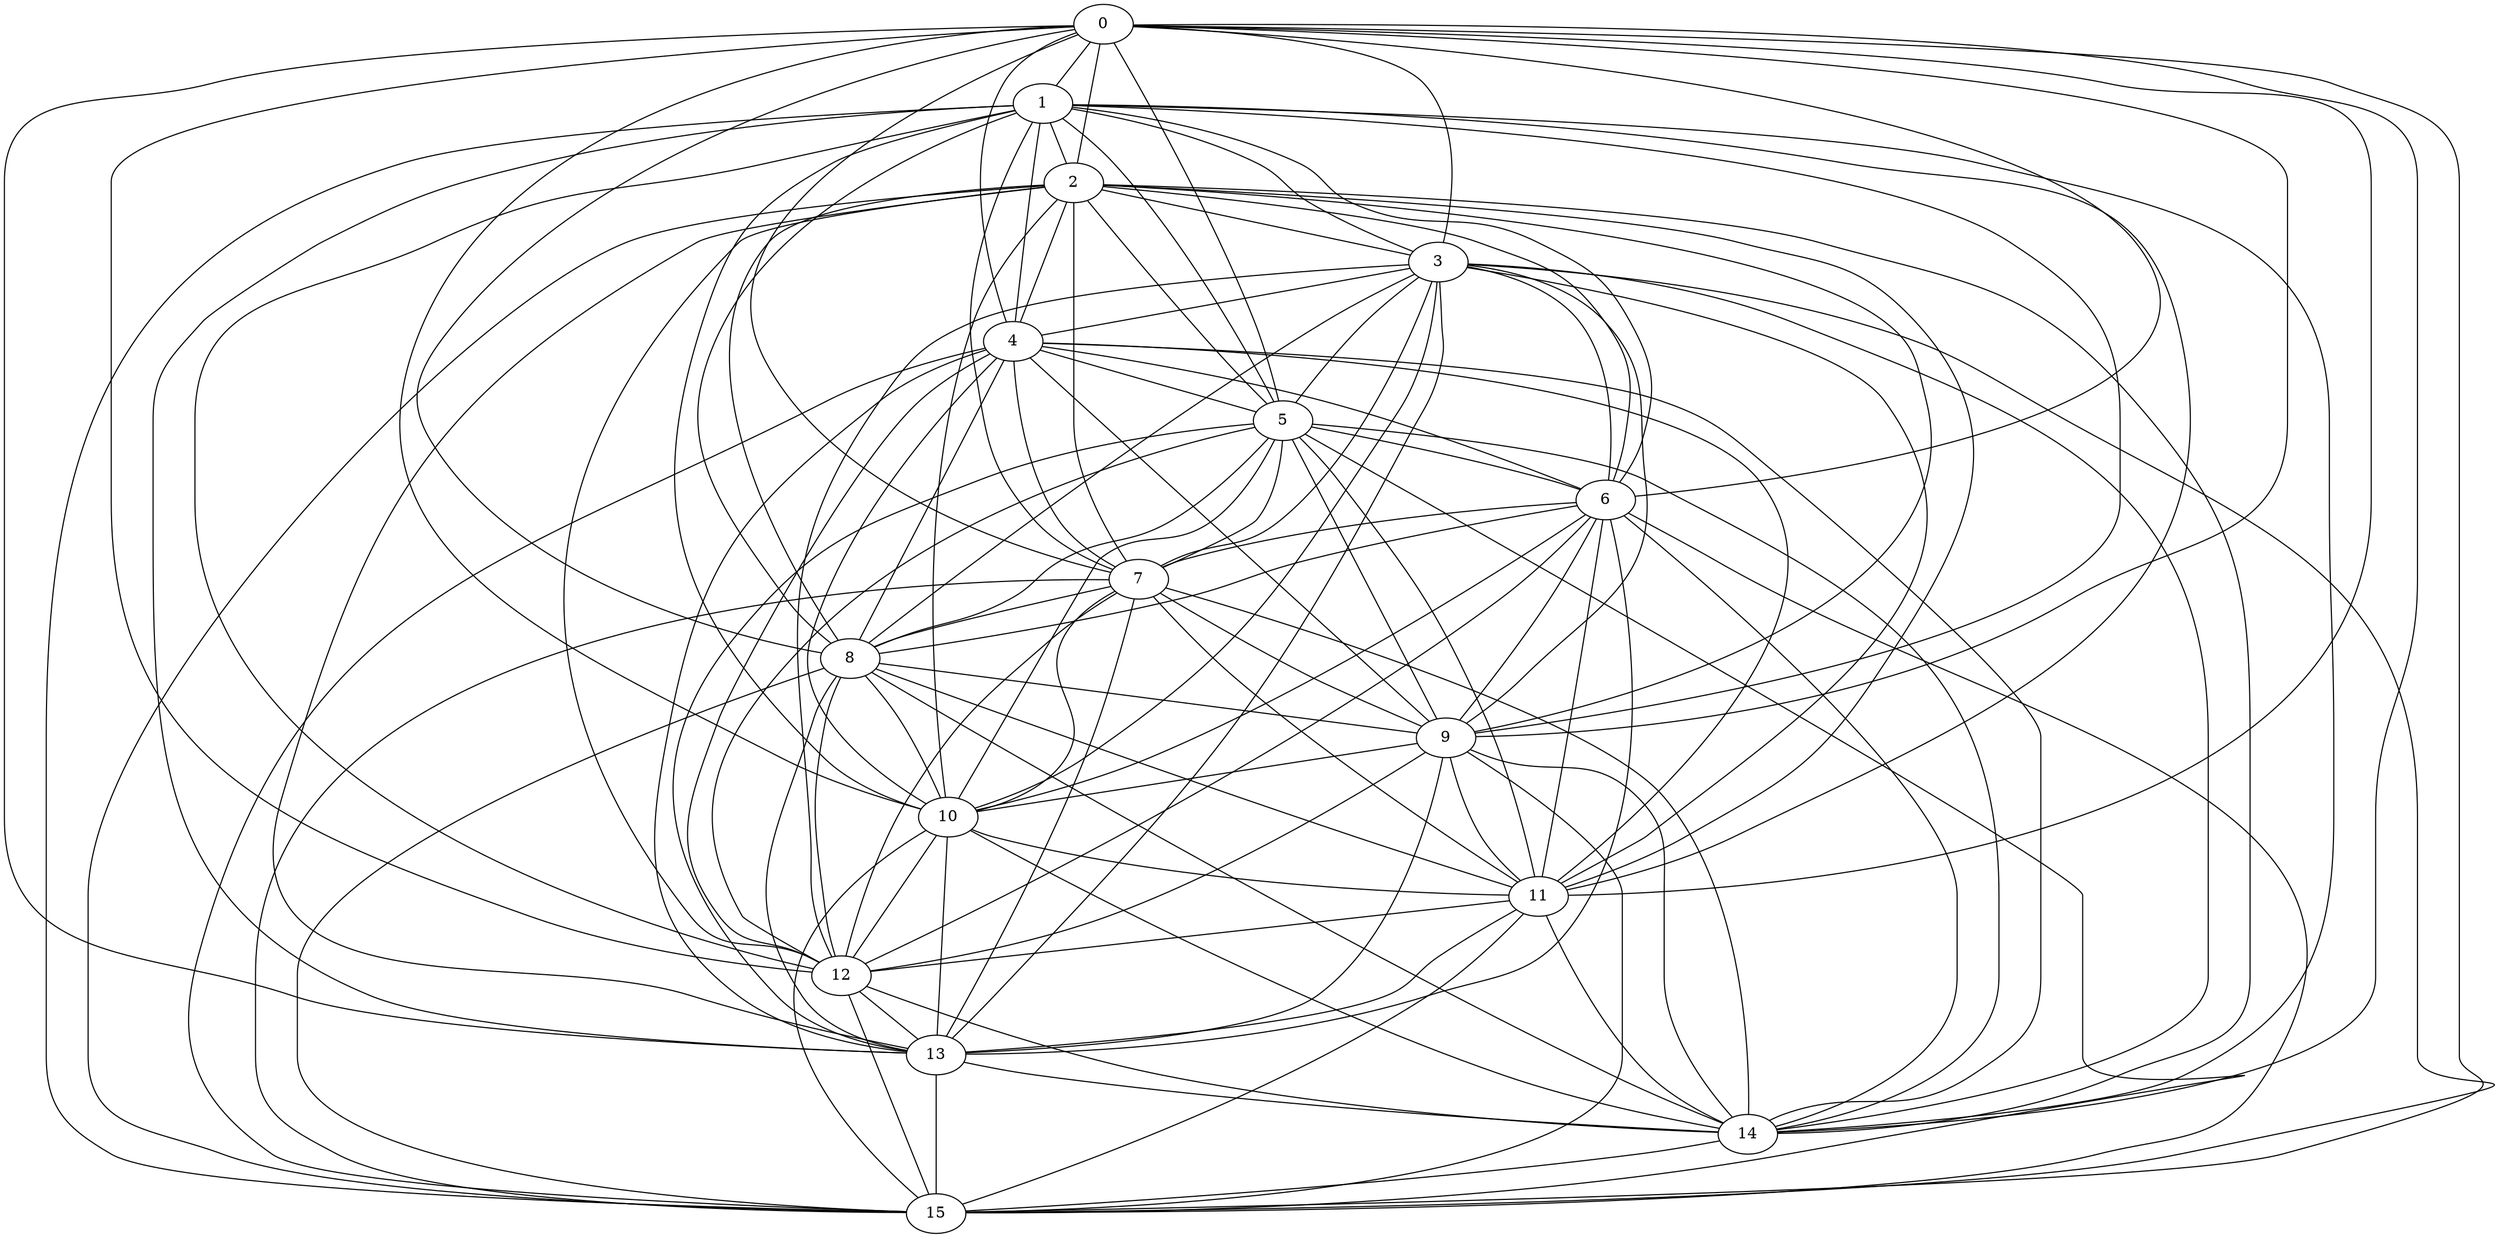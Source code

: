 strict graph {
    1
    5
    9
    13
    10
    3
    15
    7
    11
    4
    8
    2
    12
    0
    6
    14
    1 -- 5 [weight=1]
    1 -- 9 [weight=1]
    1 -- 13 [weight=1]
    1 -- 10 [weight=1]
    1 -- 3 [weight=1]
    1 -- 15 [weight=1]
    1 -- 7 [weight=1]
    1 -- 11 [weight=1]
    1 -- 4 [weight=1]
    1 -- 8 [weight=1]
    1 -- 2 [weight=1]
    1 -- 12 [weight=1]
    1 -- 6 [weight=1]
    1 -- 14 [weight=1]
    5 -- 9 [weight=1]
    5 -- 13 [weight=1]
    5 -- 10 [weight=1]
    5 -- 15 [weight=1]
    5 -- 7 [weight=1]
    5 -- 11 [weight=1]
    5 -- 8 [weight=1]
    5 -- 12 [weight=1]
    5 -- 6 [weight=1]
    5 -- 14 [weight=1]
    9 -- 13 [weight=1]
    9 -- 10 [weight=1]
    9 -- 15 [weight=1]
    9 -- 11 [weight=1]
    9 -- 12 [weight=1]
    9 -- 14 [weight=1]
    13 -- 15 [weight=1]
    13 -- 14 [weight=1]
    10 -- 13 [weight=1]
    10 -- 15 [weight=1]
    10 -- 11 [weight=1]
    10 -- 12 [weight=1]
    10 -- 14 [weight=1]
    3 -- 5 [weight=1]
    3 -- 9 [weight=1]
    3 -- 13 [weight=1]
    3 -- 10 [weight=1]
    3 -- 15 [weight=1]
    3 -- 7 [weight=1]
    3 -- 11 [weight=1]
    3 -- 4 [weight=1]
    3 -- 8 [weight=1]
    3 -- 12 [weight=1]
    3 -- 6 [weight=1]
    3 -- 14 [weight=1]
    7 -- 9 [weight=1]
    7 -- 13 [weight=1]
    7 -- 10 [weight=1]
    7 -- 15 [weight=1]
    7 -- 11 [weight=1]
    7 -- 8 [weight=1]
    7 -- 12 [weight=1]
    7 -- 14 [weight=1]
    11 -- 13 [weight=1]
    11 -- 15 [weight=1]
    11 -- 12 [weight=1]
    11 -- 14 [weight=1]
    4 -- 5 [weight=1]
    4 -- 9 [weight=1]
    4 -- 13 [weight=1]
    4 -- 10 [weight=1]
    4 -- 15 [weight=1]
    4 -- 7 [weight=1]
    4 -- 11 [weight=1]
    4 -- 8 [weight=1]
    4 -- 12 [weight=1]
    4 -- 6 [weight=1]
    4 -- 14 [weight=1]
    8 -- 9 [weight=1]
    8 -- 13 [weight=1]
    8 -- 10 [weight=1]
    8 -- 15 [weight=1]
    8 -- 11 [weight=1]
    8 -- 12 [weight=1]
    8 -- 14 [weight=1]
    2 -- 5 [weight=1]
    2 -- 9 [weight=1]
    2 -- 13 [weight=1]
    2 -- 10 [weight=1]
    2 -- 3 [weight=1]
    2 -- 15 [weight=1]
    2 -- 7 [weight=1]
    2 -- 11 [weight=1]
    2 -- 4 [weight=1]
    2 -- 8 [weight=1]
    2 -- 12 [weight=1]
    2 -- 6 [weight=1]
    2 -- 14 [weight=1]
    12 -- 13 [weight=1]
    12 -- 15 [weight=1]
    12 -- 14 [weight=1]
    0 -- 1 [weight=1]
    0 -- 5 [weight=1]
    0 -- 9 [weight=1]
    0 -- 13 [weight=1]
    0 -- 10 [weight=1]
    0 -- 3 [weight=1]
    0 -- 15 [weight=1]
    0 -- 7 [weight=1]
    0 -- 11 [weight=1]
    0 -- 4 [weight=1]
    0 -- 8 [weight=1]
    0 -- 2 [weight=1]
    0 -- 12 [weight=1]
    0 -- 6 [weight=1]
    0 -- 14 [weight=1]
    6 -- 9 [weight=1]
    6 -- 13 [weight=1]
    6 -- 10 [weight=1]
    6 -- 15 [weight=1]
    6 -- 7 [weight=1]
    6 -- 11 [weight=1]
    6 -- 8 [weight=1]
    6 -- 12 [weight=1]
    6 -- 14 [weight=1]
    14 -- 15 [weight=1]
}
